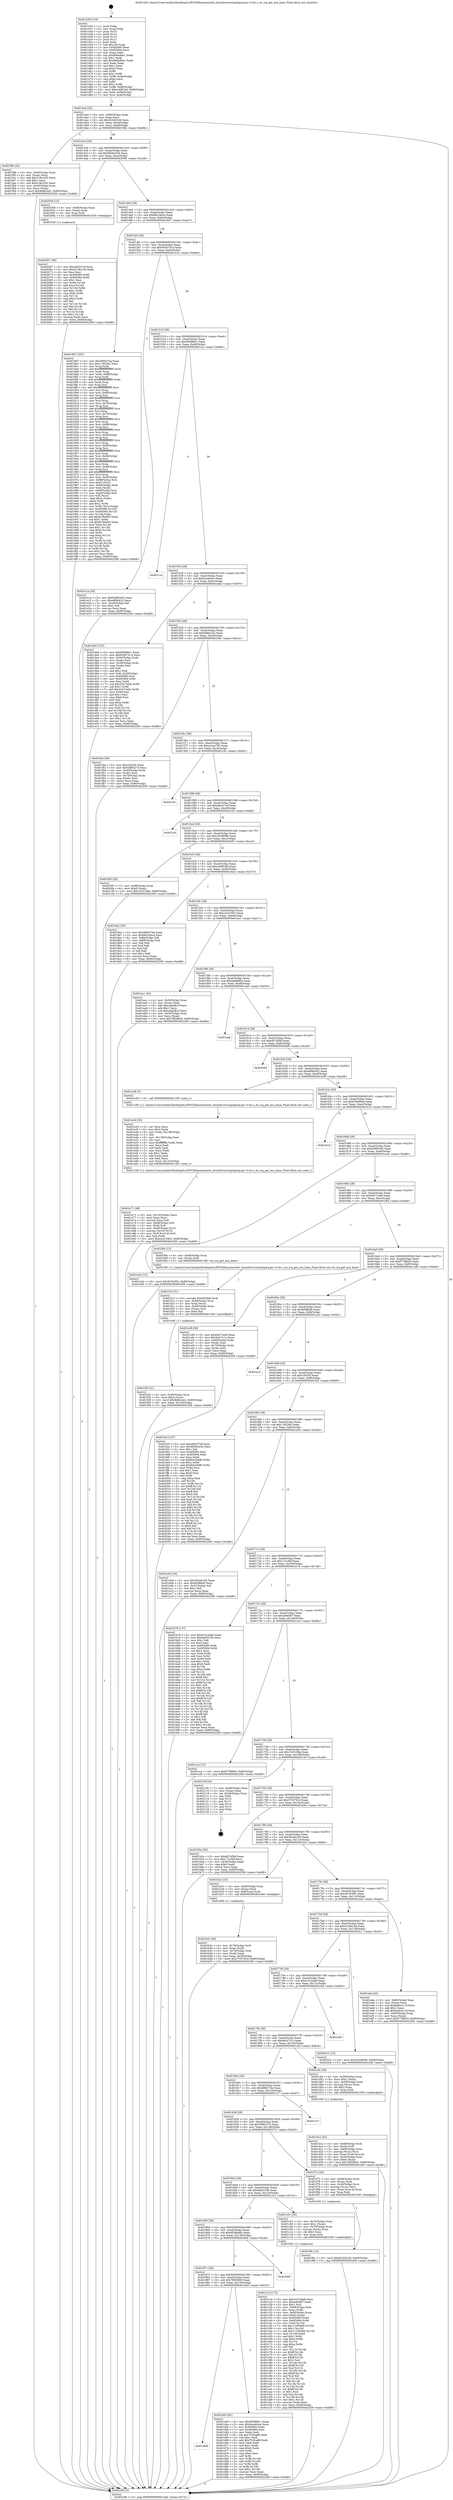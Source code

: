 digraph "0x401430" {
  label = "0x401430 (/mnt/c/Users/mathe/Desktop/tcc/POCII/binaries/extr_linuxdriversirqchipirq-gic-v3-its.c_its_irq_get_msi_base_Final-ollvm.out::main(0))"
  labelloc = "t"
  node[shape=record]

  Entry [label="",width=0.3,height=0.3,shape=circle,fillcolor=black,style=filled]
  "0x4014a4" [label="{
     0x4014a4 [32]\l
     | [instrs]\l
     &nbsp;&nbsp;0x4014a4 \<+6\>: mov -0x90(%rbp),%eax\l
     &nbsp;&nbsp;0x4014aa \<+2\>: mov %eax,%ecx\l
     &nbsp;&nbsp;0x4014ac \<+6\>: sub $0x823d3226,%ecx\l
     &nbsp;&nbsp;0x4014b2 \<+6\>: mov %eax,-0xa4(%rbp)\l
     &nbsp;&nbsp;0x4014b8 \<+6\>: mov %ecx,-0xa8(%rbp)\l
     &nbsp;&nbsp;0x4014be \<+6\>: je 0000000000401f9b \<main+0xb6b\>\l
  }"]
  "0x401f9b" [label="{
     0x401f9b [42]\l
     | [instrs]\l
     &nbsp;&nbsp;0x401f9b \<+4\>: mov -0x40(%rbp),%rax\l
     &nbsp;&nbsp;0x401f9f \<+2\>: mov (%rax),%ecx\l
     &nbsp;&nbsp;0x401fa1 \<+6\>: add $0x318c23f2,%ecx\l
     &nbsp;&nbsp;0x401fa7 \<+3\>: add $0x1,%ecx\l
     &nbsp;&nbsp;0x401faa \<+6\>: sub $0x318c23f2,%ecx\l
     &nbsp;&nbsp;0x401fb0 \<+4\>: mov -0x40(%rbp),%rax\l
     &nbsp;&nbsp;0x401fb4 \<+2\>: mov %ecx,(%rax)\l
     &nbsp;&nbsp;0x401fb6 \<+10\>: movl $0x9dfdc2e2,-0x90(%rbp)\l
     &nbsp;&nbsp;0x401fc0 \<+5\>: jmp 0000000000402208 \<main+0xdd8\>\l
  }"]
  "0x4014c4" [label="{
     0x4014c4 [28]\l
     | [instrs]\l
     &nbsp;&nbsp;0x4014c4 \<+5\>: jmp 00000000004014c9 \<main+0x99\>\l
     &nbsp;&nbsp;0x4014c9 \<+6\>: mov -0xa4(%rbp),%eax\l
     &nbsp;&nbsp;0x4014cf \<+5\>: sub $0x8836cd34,%eax\l
     &nbsp;&nbsp;0x4014d4 \<+6\>: mov %eax,-0xac(%rbp)\l
     &nbsp;&nbsp;0x4014da \<+6\>: je 0000000000402058 \<main+0xc28\>\l
  }"]
  Exit [label="",width=0.3,height=0.3,shape=circle,fillcolor=black,style=filled,peripheries=2]
  "0x402058" [label="{
     0x402058 [15]\l
     | [instrs]\l
     &nbsp;&nbsp;0x402058 \<+4\>: mov -0x68(%rbp),%rax\l
     &nbsp;&nbsp;0x40205c \<+3\>: mov (%rax),%rax\l
     &nbsp;&nbsp;0x40205f \<+3\>: mov %rax,%rdi\l
     &nbsp;&nbsp;0x402062 \<+5\>: call 0000000000401030 \<free@plt\>\l
     | [calls]\l
     &nbsp;&nbsp;0x401030 \{1\} (unknown)\l
  }"]
  "0x4014e0" [label="{
     0x4014e0 [28]\l
     | [instrs]\l
     &nbsp;&nbsp;0x4014e0 \<+5\>: jmp 00000000004014e5 \<main+0xb5\>\l
     &nbsp;&nbsp;0x4014e5 \<+6\>: mov -0xa4(%rbp),%eax\l
     &nbsp;&nbsp;0x4014eb \<+5\>: sub $0x88c2a0ca,%eax\l
     &nbsp;&nbsp;0x4014f0 \<+6\>: mov %eax,-0xb0(%rbp)\l
     &nbsp;&nbsp;0x4014f6 \<+6\>: je 00000000004018d7 \<main+0x4a7\>\l
  }"]
  "0x402067" [label="{
     0x402067 [90]\l
     | [instrs]\l
     &nbsp;&nbsp;0x402067 \<+5\>: mov $0xa9e327ef,%ecx\l
     &nbsp;&nbsp;0x40206c \<+5\>: mov $0x4128a14d,%edx\l
     &nbsp;&nbsp;0x402071 \<+2\>: xor %esi,%esi\l
     &nbsp;&nbsp;0x402073 \<+8\>: mov 0x405060,%r8d\l
     &nbsp;&nbsp;0x40207b \<+8\>: mov 0x405064,%r9d\l
     &nbsp;&nbsp;0x402083 \<+3\>: sub $0x1,%esi\l
     &nbsp;&nbsp;0x402086 \<+3\>: mov %r8d,%r10d\l
     &nbsp;&nbsp;0x402089 \<+3\>: add %esi,%r10d\l
     &nbsp;&nbsp;0x40208c \<+4\>: imul %r10d,%r8d\l
     &nbsp;&nbsp;0x402090 \<+4\>: and $0x1,%r8d\l
     &nbsp;&nbsp;0x402094 \<+4\>: cmp $0x0,%r8d\l
     &nbsp;&nbsp;0x402098 \<+4\>: sete %r11b\l
     &nbsp;&nbsp;0x40209c \<+4\>: cmp $0xa,%r9d\l
     &nbsp;&nbsp;0x4020a0 \<+3\>: setl %bl\l
     &nbsp;&nbsp;0x4020a3 \<+3\>: mov %r11b,%r14b\l
     &nbsp;&nbsp;0x4020a6 \<+3\>: and %bl,%r14b\l
     &nbsp;&nbsp;0x4020a9 \<+3\>: xor %bl,%r11b\l
     &nbsp;&nbsp;0x4020ac \<+3\>: or %r11b,%r14b\l
     &nbsp;&nbsp;0x4020af \<+4\>: test $0x1,%r14b\l
     &nbsp;&nbsp;0x4020b3 \<+3\>: cmovne %edx,%ecx\l
     &nbsp;&nbsp;0x4020b6 \<+6\>: mov %ecx,-0x90(%rbp)\l
     &nbsp;&nbsp;0x4020bc \<+5\>: jmp 0000000000402208 \<main+0xdd8\>\l
  }"]
  "0x4018d7" [label="{
     0x4018d7 [301]\l
     | [instrs]\l
     &nbsp;&nbsp;0x4018d7 \<+5\>: mov $0x4f6927da,%eax\l
     &nbsp;&nbsp;0x4018dc \<+5\>: mov $0x118226c,%ecx\l
     &nbsp;&nbsp;0x4018e1 \<+3\>: mov %rsp,%rdx\l
     &nbsp;&nbsp;0x4018e4 \<+4\>: add $0xfffffffffffffff0,%rdx\l
     &nbsp;&nbsp;0x4018e8 \<+3\>: mov %rdx,%rsp\l
     &nbsp;&nbsp;0x4018eb \<+7\>: mov %rdx,-0x88(%rbp)\l
     &nbsp;&nbsp;0x4018f2 \<+3\>: mov %rsp,%rdx\l
     &nbsp;&nbsp;0x4018f5 \<+4\>: add $0xfffffffffffffff0,%rdx\l
     &nbsp;&nbsp;0x4018f9 \<+3\>: mov %rdx,%rsp\l
     &nbsp;&nbsp;0x4018fc \<+3\>: mov %rsp,%rsi\l
     &nbsp;&nbsp;0x4018ff \<+4\>: add $0xfffffffffffffff0,%rsi\l
     &nbsp;&nbsp;0x401903 \<+3\>: mov %rsi,%rsp\l
     &nbsp;&nbsp;0x401906 \<+4\>: mov %rsi,-0x80(%rbp)\l
     &nbsp;&nbsp;0x40190a \<+3\>: mov %rsp,%rsi\l
     &nbsp;&nbsp;0x40190d \<+4\>: add $0xfffffffffffffff0,%rsi\l
     &nbsp;&nbsp;0x401911 \<+3\>: mov %rsi,%rsp\l
     &nbsp;&nbsp;0x401914 \<+4\>: mov %rsi,-0x78(%rbp)\l
     &nbsp;&nbsp;0x401918 \<+3\>: mov %rsp,%rsi\l
     &nbsp;&nbsp;0x40191b \<+4\>: add $0xfffffffffffffff0,%rsi\l
     &nbsp;&nbsp;0x40191f \<+3\>: mov %rsi,%rsp\l
     &nbsp;&nbsp;0x401922 \<+4\>: mov %rsi,-0x70(%rbp)\l
     &nbsp;&nbsp;0x401926 \<+3\>: mov %rsp,%rsi\l
     &nbsp;&nbsp;0x401929 \<+4\>: add $0xfffffffffffffff0,%rsi\l
     &nbsp;&nbsp;0x40192d \<+3\>: mov %rsi,%rsp\l
     &nbsp;&nbsp;0x401930 \<+4\>: mov %rsi,-0x68(%rbp)\l
     &nbsp;&nbsp;0x401934 \<+3\>: mov %rsp,%rsi\l
     &nbsp;&nbsp;0x401937 \<+4\>: add $0xfffffffffffffff0,%rsi\l
     &nbsp;&nbsp;0x40193b \<+3\>: mov %rsi,%rsp\l
     &nbsp;&nbsp;0x40193e \<+4\>: mov %rsi,-0x60(%rbp)\l
     &nbsp;&nbsp;0x401942 \<+3\>: mov %rsp,%rsi\l
     &nbsp;&nbsp;0x401945 \<+4\>: add $0xfffffffffffffff0,%rsi\l
     &nbsp;&nbsp;0x401949 \<+3\>: mov %rsi,%rsp\l
     &nbsp;&nbsp;0x40194c \<+4\>: mov %rsi,-0x58(%rbp)\l
     &nbsp;&nbsp;0x401950 \<+3\>: mov %rsp,%rsi\l
     &nbsp;&nbsp;0x401953 \<+4\>: add $0xfffffffffffffff0,%rsi\l
     &nbsp;&nbsp;0x401957 \<+3\>: mov %rsi,%rsp\l
     &nbsp;&nbsp;0x40195a \<+4\>: mov %rsi,-0x50(%rbp)\l
     &nbsp;&nbsp;0x40195e \<+3\>: mov %rsp,%rsi\l
     &nbsp;&nbsp;0x401961 \<+4\>: add $0xfffffffffffffff0,%rsi\l
     &nbsp;&nbsp;0x401965 \<+3\>: mov %rsi,%rsp\l
     &nbsp;&nbsp;0x401968 \<+4\>: mov %rsi,-0x48(%rbp)\l
     &nbsp;&nbsp;0x40196c \<+3\>: mov %rsp,%rsi\l
     &nbsp;&nbsp;0x40196f \<+4\>: add $0xfffffffffffffff0,%rsi\l
     &nbsp;&nbsp;0x401973 \<+3\>: mov %rsi,%rsp\l
     &nbsp;&nbsp;0x401976 \<+4\>: mov %rsi,-0x40(%rbp)\l
     &nbsp;&nbsp;0x40197a \<+7\>: mov -0x88(%rbp),%rsi\l
     &nbsp;&nbsp;0x401981 \<+6\>: movl $0x0,(%rsi)\l
     &nbsp;&nbsp;0x401987 \<+6\>: mov -0x94(%rbp),%edi\l
     &nbsp;&nbsp;0x40198d \<+2\>: mov %edi,(%rdx)\l
     &nbsp;&nbsp;0x40198f \<+4\>: mov -0x80(%rbp),%rsi\l
     &nbsp;&nbsp;0x401993 \<+7\>: mov -0xa0(%rbp),%r8\l
     &nbsp;&nbsp;0x40199a \<+3\>: mov %r8,(%rsi)\l
     &nbsp;&nbsp;0x40199d \<+3\>: cmpl $0x2,(%rdx)\l
     &nbsp;&nbsp;0x4019a0 \<+4\>: setne %r9b\l
     &nbsp;&nbsp;0x4019a4 \<+4\>: and $0x1,%r9b\l
     &nbsp;&nbsp;0x4019a8 \<+4\>: mov %r9b,-0x31(%rbp)\l
     &nbsp;&nbsp;0x4019ac \<+8\>: mov 0x405060,%r10d\l
     &nbsp;&nbsp;0x4019b4 \<+8\>: mov 0x405064,%r11d\l
     &nbsp;&nbsp;0x4019bc \<+3\>: mov %r10d,%ebx\l
     &nbsp;&nbsp;0x4019bf \<+6\>: add $0xfe78ed83,%ebx\l
     &nbsp;&nbsp;0x4019c5 \<+3\>: sub $0x1,%ebx\l
     &nbsp;&nbsp;0x4019c8 \<+6\>: sub $0xfe78ed83,%ebx\l
     &nbsp;&nbsp;0x4019ce \<+4\>: imul %ebx,%r10d\l
     &nbsp;&nbsp;0x4019d2 \<+4\>: and $0x1,%r10d\l
     &nbsp;&nbsp;0x4019d6 \<+4\>: cmp $0x0,%r10d\l
     &nbsp;&nbsp;0x4019da \<+4\>: sete %r9b\l
     &nbsp;&nbsp;0x4019de \<+4\>: cmp $0xa,%r11d\l
     &nbsp;&nbsp;0x4019e2 \<+4\>: setl %r14b\l
     &nbsp;&nbsp;0x4019e6 \<+3\>: mov %r9b,%r15b\l
     &nbsp;&nbsp;0x4019e9 \<+3\>: and %r14b,%r15b\l
     &nbsp;&nbsp;0x4019ec \<+3\>: xor %r14b,%r9b\l
     &nbsp;&nbsp;0x4019ef \<+3\>: or %r9b,%r15b\l
     &nbsp;&nbsp;0x4019f2 \<+4\>: test $0x1,%r15b\l
     &nbsp;&nbsp;0x4019f6 \<+3\>: cmovne %ecx,%eax\l
     &nbsp;&nbsp;0x4019f9 \<+6\>: mov %eax,-0x90(%rbp)\l
     &nbsp;&nbsp;0x4019ff \<+5\>: jmp 0000000000402208 \<main+0xdd8\>\l
  }"]
  "0x4014fc" [label="{
     0x4014fc [28]\l
     | [instrs]\l
     &nbsp;&nbsp;0x4014fc \<+5\>: jmp 0000000000401501 \<main+0xd1\>\l
     &nbsp;&nbsp;0x401501 \<+6\>: mov -0xa4(%rbp),%eax\l
     &nbsp;&nbsp;0x401507 \<+5\>: sub $0x94367414,%eax\l
     &nbsp;&nbsp;0x40150c \<+6\>: mov %eax,-0xb4(%rbp)\l
     &nbsp;&nbsp;0x401512 \<+6\>: je 0000000000401e1a \<main+0x9ea\>\l
  }"]
  "0x401f8c" [label="{
     0x401f8c [15]\l
     | [instrs]\l
     &nbsp;&nbsp;0x401f8c \<+10\>: movl $0x823d3226,-0x90(%rbp)\l
     &nbsp;&nbsp;0x401f96 \<+5\>: jmp 0000000000402208 \<main+0xdd8\>\l
  }"]
  "0x401e1a" [label="{
     0x401e1a [30]\l
     | [instrs]\l
     &nbsp;&nbsp;0x401e1a \<+5\>: mov $0xf28905d5,%eax\l
     &nbsp;&nbsp;0x401e1f \<+5\>: mov $0xe8f8c622,%ecx\l
     &nbsp;&nbsp;0x401e24 \<+3\>: mov -0x29(%rbp),%dl\l
     &nbsp;&nbsp;0x401e27 \<+3\>: test $0x1,%dl\l
     &nbsp;&nbsp;0x401e2a \<+3\>: cmovne %ecx,%eax\l
     &nbsp;&nbsp;0x401e2d \<+6\>: mov %eax,-0x90(%rbp)\l
     &nbsp;&nbsp;0x401e33 \<+5\>: jmp 0000000000402208 \<main+0xdd8\>\l
  }"]
  "0x401518" [label="{
     0x401518 [28]\l
     | [instrs]\l
     &nbsp;&nbsp;0x401518 \<+5\>: jmp 000000000040151d \<main+0xed\>\l
     &nbsp;&nbsp;0x40151d \<+6\>: mov -0xa4(%rbp),%eax\l
     &nbsp;&nbsp;0x401523 \<+5\>: sub $0x956f98c1,%eax\l
     &nbsp;&nbsp;0x401528 \<+6\>: mov %eax,-0xb8(%rbp)\l
     &nbsp;&nbsp;0x40152e \<+6\>: je 00000000004021ca \<main+0xd9a\>\l
  }"]
  "0x401f2f" [label="{
     0x401f2f [31]\l
     | [instrs]\l
     &nbsp;&nbsp;0x401f2f \<+4\>: mov -0x40(%rbp),%rcx\l
     &nbsp;&nbsp;0x401f33 \<+6\>: movl $0x0,(%rcx)\l
     &nbsp;&nbsp;0x401f39 \<+10\>: movl $0x9dfdc2e2,-0x90(%rbp)\l
     &nbsp;&nbsp;0x401f43 \<+6\>: mov %eax,-0x140(%rbp)\l
     &nbsp;&nbsp;0x401f49 \<+5\>: jmp 0000000000402208 \<main+0xdd8\>\l
  }"]
  "0x4021ca" [label="{
     0x4021ca\l
  }", style=dashed]
  "0x401534" [label="{
     0x401534 [28]\l
     | [instrs]\l
     &nbsp;&nbsp;0x401534 \<+5\>: jmp 0000000000401539 \<main+0x109\>\l
     &nbsp;&nbsp;0x401539 \<+6\>: mov -0xa4(%rbp),%eax\l
     &nbsp;&nbsp;0x40153f \<+5\>: sub $0x9ca464ce,%eax\l
     &nbsp;&nbsp;0x401544 \<+6\>: mov %eax,-0xbc(%rbp)\l
     &nbsp;&nbsp;0x40154a \<+6\>: je 0000000000401da0 \<main+0x970\>\l
  }"]
  "0x401f10" [label="{
     0x401f10 [31]\l
     | [instrs]\l
     &nbsp;&nbsp;0x401f10 \<+10\>: movabs $0x4030b6,%rdi\l
     &nbsp;&nbsp;0x401f1a \<+4\>: mov -0x48(%rbp),%rcx\l
     &nbsp;&nbsp;0x401f1e \<+3\>: mov %rax,(%rcx)\l
     &nbsp;&nbsp;0x401f21 \<+4\>: mov -0x48(%rbp),%rax\l
     &nbsp;&nbsp;0x401f25 \<+3\>: mov (%rax),%rsi\l
     &nbsp;&nbsp;0x401f28 \<+2\>: mov $0x0,%al\l
     &nbsp;&nbsp;0x401f2a \<+5\>: call 0000000000401040 \<printf@plt\>\l
     | [calls]\l
     &nbsp;&nbsp;0x401040 \{1\} (unknown)\l
  }"]
  "0x401da0" [label="{
     0x401da0 [122]\l
     | [instrs]\l
     &nbsp;&nbsp;0x401da0 \<+5\>: mov $0x956f98c1,%eax\l
     &nbsp;&nbsp;0x401da5 \<+5\>: mov $0x94367414,%ecx\l
     &nbsp;&nbsp;0x401daa \<+4\>: mov -0x50(%rbp),%rdx\l
     &nbsp;&nbsp;0x401dae \<+2\>: mov (%rdx),%esi\l
     &nbsp;&nbsp;0x401db0 \<+4\>: mov -0x58(%rbp),%rdx\l
     &nbsp;&nbsp;0x401db4 \<+2\>: cmp (%rdx),%esi\l
     &nbsp;&nbsp;0x401db6 \<+4\>: setl %dil\l
     &nbsp;&nbsp;0x401dba \<+4\>: and $0x1,%dil\l
     &nbsp;&nbsp;0x401dbe \<+4\>: mov %dil,-0x29(%rbp)\l
     &nbsp;&nbsp;0x401dc2 \<+7\>: mov 0x405060,%esi\l
     &nbsp;&nbsp;0x401dc9 \<+8\>: mov 0x405064,%r8d\l
     &nbsp;&nbsp;0x401dd1 \<+3\>: mov %esi,%r9d\l
     &nbsp;&nbsp;0x401dd4 \<+7\>: sub $0x23e73a0e,%r9d\l
     &nbsp;&nbsp;0x401ddb \<+4\>: sub $0x1,%r9d\l
     &nbsp;&nbsp;0x401ddf \<+7\>: add $0x23e73a0e,%r9d\l
     &nbsp;&nbsp;0x401de6 \<+4\>: imul %r9d,%esi\l
     &nbsp;&nbsp;0x401dea \<+3\>: and $0x1,%esi\l
     &nbsp;&nbsp;0x401ded \<+3\>: cmp $0x0,%esi\l
     &nbsp;&nbsp;0x401df0 \<+4\>: sete %dil\l
     &nbsp;&nbsp;0x401df4 \<+4\>: cmp $0xa,%r8d\l
     &nbsp;&nbsp;0x401df8 \<+4\>: setl %r10b\l
     &nbsp;&nbsp;0x401dfc \<+3\>: mov %dil,%r11b\l
     &nbsp;&nbsp;0x401dff \<+3\>: and %r10b,%r11b\l
     &nbsp;&nbsp;0x401e02 \<+3\>: xor %r10b,%dil\l
     &nbsp;&nbsp;0x401e05 \<+3\>: or %dil,%r11b\l
     &nbsp;&nbsp;0x401e08 \<+4\>: test $0x1,%r11b\l
     &nbsp;&nbsp;0x401e0c \<+3\>: cmovne %ecx,%eax\l
     &nbsp;&nbsp;0x401e0f \<+6\>: mov %eax,-0x90(%rbp)\l
     &nbsp;&nbsp;0x401e15 \<+5\>: jmp 0000000000402208 \<main+0xdd8\>\l
  }"]
  "0x401550" [label="{
     0x401550 [28]\l
     | [instrs]\l
     &nbsp;&nbsp;0x401550 \<+5\>: jmp 0000000000401555 \<main+0x125\>\l
     &nbsp;&nbsp;0x401555 \<+6\>: mov -0xa4(%rbp),%eax\l
     &nbsp;&nbsp;0x40155b \<+5\>: sub $0x9dfdc2e2,%eax\l
     &nbsp;&nbsp;0x401560 \<+6\>: mov %eax,-0xc0(%rbp)\l
     &nbsp;&nbsp;0x401566 \<+6\>: je 0000000000401f4e \<main+0xb1e\>\l
  }"]
  "0x401e71" [label="{
     0x401e71 [48]\l
     | [instrs]\l
     &nbsp;&nbsp;0x401e71 \<+6\>: mov -0x13c(%rbp),%ecx\l
     &nbsp;&nbsp;0x401e77 \<+3\>: imul %eax,%ecx\l
     &nbsp;&nbsp;0x401e7a \<+3\>: movslq %ecx,%r8\l
     &nbsp;&nbsp;0x401e7d \<+4\>: mov -0x68(%rbp),%r9\l
     &nbsp;&nbsp;0x401e81 \<+3\>: mov (%r9),%r9\l
     &nbsp;&nbsp;0x401e84 \<+4\>: mov -0x60(%rbp),%r10\l
     &nbsp;&nbsp;0x401e88 \<+3\>: movslq (%r10),%r10\l
     &nbsp;&nbsp;0x401e8b \<+4\>: mov (%r9,%r10,8),%r9\l
     &nbsp;&nbsp;0x401e8f \<+3\>: mov %r8,(%r9)\l
     &nbsp;&nbsp;0x401e92 \<+10\>: movl $0xce231803,-0x90(%rbp)\l
     &nbsp;&nbsp;0x401e9c \<+5\>: jmp 0000000000402208 \<main+0xdd8\>\l
  }"]
  "0x401f4e" [label="{
     0x401f4e [36]\l
     | [instrs]\l
     &nbsp;&nbsp;0x401f4e \<+5\>: mov $0xc26550,%eax\l
     &nbsp;&nbsp;0x401f53 \<+5\>: mov $0x5df83274,%ecx\l
     &nbsp;&nbsp;0x401f58 \<+4\>: mov -0x40(%rbp),%rdx\l
     &nbsp;&nbsp;0x401f5c \<+2\>: mov (%rdx),%esi\l
     &nbsp;&nbsp;0x401f5e \<+4\>: mov -0x70(%rbp),%rdx\l
     &nbsp;&nbsp;0x401f62 \<+2\>: cmp (%rdx),%esi\l
     &nbsp;&nbsp;0x401f64 \<+3\>: cmovl %ecx,%eax\l
     &nbsp;&nbsp;0x401f67 \<+6\>: mov %eax,-0x90(%rbp)\l
     &nbsp;&nbsp;0x401f6d \<+5\>: jmp 0000000000402208 \<main+0xdd8\>\l
  }"]
  "0x40156c" [label="{
     0x40156c [28]\l
     | [instrs]\l
     &nbsp;&nbsp;0x40156c \<+5\>: jmp 0000000000401571 \<main+0x141\>\l
     &nbsp;&nbsp;0x401571 \<+6\>: mov -0xa4(%rbp),%eax\l
     &nbsp;&nbsp;0x401577 \<+5\>: sub $0xa1ece795,%eax\l
     &nbsp;&nbsp;0x40157c \<+6\>: mov %eax,-0xc4(%rbp)\l
     &nbsp;&nbsp;0x401582 \<+6\>: je 000000000040216c \<main+0xd3c\>\l
  }"]
  "0x401e3d" [label="{
     0x401e3d [52]\l
     | [instrs]\l
     &nbsp;&nbsp;0x401e3d \<+2\>: xor %ecx,%ecx\l
     &nbsp;&nbsp;0x401e3f \<+5\>: mov $0x2,%edx\l
     &nbsp;&nbsp;0x401e44 \<+6\>: mov %edx,-0x138(%rbp)\l
     &nbsp;&nbsp;0x401e4a \<+1\>: cltd\l
     &nbsp;&nbsp;0x401e4b \<+6\>: mov -0x138(%rbp),%esi\l
     &nbsp;&nbsp;0x401e51 \<+2\>: idiv %esi\l
     &nbsp;&nbsp;0x401e53 \<+6\>: imul $0xfffffffe,%edx,%edx\l
     &nbsp;&nbsp;0x401e59 \<+2\>: mov %ecx,%edi\l
     &nbsp;&nbsp;0x401e5b \<+2\>: sub %edx,%edi\l
     &nbsp;&nbsp;0x401e5d \<+2\>: mov %ecx,%edx\l
     &nbsp;&nbsp;0x401e5f \<+3\>: sub $0x1,%edx\l
     &nbsp;&nbsp;0x401e62 \<+2\>: add %edx,%edi\l
     &nbsp;&nbsp;0x401e64 \<+2\>: sub %edi,%ecx\l
     &nbsp;&nbsp;0x401e66 \<+6\>: mov %ecx,-0x13c(%rbp)\l
     &nbsp;&nbsp;0x401e6c \<+5\>: call 0000000000401160 \<next_i\>\l
     | [calls]\l
     &nbsp;&nbsp;0x401160 \{1\} (/mnt/c/Users/mathe/Desktop/tcc/POCII/binaries/extr_linuxdriversirqchipirq-gic-v3-its.c_its_irq_get_msi_base_Final-ollvm.out::next_i)\l
  }"]
  "0x40216c" [label="{
     0x40216c\l
  }", style=dashed]
  "0x401588" [label="{
     0x401588 [28]\l
     | [instrs]\l
     &nbsp;&nbsp;0x401588 \<+5\>: jmp 000000000040158d \<main+0x15d\>\l
     &nbsp;&nbsp;0x40158d \<+6\>: mov -0xa4(%rbp),%eax\l
     &nbsp;&nbsp;0x401593 \<+5\>: sub $0xa9e327ef,%eax\l
     &nbsp;&nbsp;0x401598 \<+6\>: mov %eax,-0xc8(%rbp)\l
     &nbsp;&nbsp;0x40159e \<+6\>: je 00000000004021ef \<main+0xdbf\>\l
  }"]
  "0x401898" [label="{
     0x401898\l
  }", style=dashed]
  "0x4021ef" [label="{
     0x4021ef\l
  }", style=dashed]
  "0x4015a4" [label="{
     0x4015a4 [28]\l
     | [instrs]\l
     &nbsp;&nbsp;0x4015a4 \<+5\>: jmp 00000000004015a9 \<main+0x179\>\l
     &nbsp;&nbsp;0x4015a9 \<+6\>: mov -0xa4(%rbp),%eax\l
     &nbsp;&nbsp;0x4015af \<+5\>: sub $0xc5528096,%eax\l
     &nbsp;&nbsp;0x4015b4 \<+6\>: mov %eax,-0xcc(%rbp)\l
     &nbsp;&nbsp;0x4015ba \<+6\>: je 00000000004020f3 \<main+0xcc3\>\l
  }"]
  "0x401d45" [label="{
     0x401d45 [91]\l
     | [instrs]\l
     &nbsp;&nbsp;0x401d45 \<+5\>: mov $0x956f98c1,%eax\l
     &nbsp;&nbsp;0x401d4a \<+5\>: mov $0x9ca464ce,%ecx\l
     &nbsp;&nbsp;0x401d4f \<+7\>: mov 0x405060,%edx\l
     &nbsp;&nbsp;0x401d56 \<+7\>: mov 0x405064,%esi\l
     &nbsp;&nbsp;0x401d5d \<+2\>: mov %edx,%edi\l
     &nbsp;&nbsp;0x401d5f \<+6\>: sub $0x7f19ca88,%edi\l
     &nbsp;&nbsp;0x401d65 \<+3\>: sub $0x1,%edi\l
     &nbsp;&nbsp;0x401d68 \<+6\>: add $0x7f19ca88,%edi\l
     &nbsp;&nbsp;0x401d6e \<+3\>: imul %edi,%edx\l
     &nbsp;&nbsp;0x401d71 \<+3\>: and $0x1,%edx\l
     &nbsp;&nbsp;0x401d74 \<+3\>: cmp $0x0,%edx\l
     &nbsp;&nbsp;0x401d77 \<+4\>: sete %r8b\l
     &nbsp;&nbsp;0x401d7b \<+3\>: cmp $0xa,%esi\l
     &nbsp;&nbsp;0x401d7e \<+4\>: setl %r9b\l
     &nbsp;&nbsp;0x401d82 \<+3\>: mov %r8b,%r10b\l
     &nbsp;&nbsp;0x401d85 \<+3\>: and %r9b,%r10b\l
     &nbsp;&nbsp;0x401d88 \<+3\>: xor %r9b,%r8b\l
     &nbsp;&nbsp;0x401d8b \<+3\>: or %r8b,%r10b\l
     &nbsp;&nbsp;0x401d8e \<+4\>: test $0x1,%r10b\l
     &nbsp;&nbsp;0x401d92 \<+3\>: cmovne %ecx,%eax\l
     &nbsp;&nbsp;0x401d95 \<+6\>: mov %eax,-0x90(%rbp)\l
     &nbsp;&nbsp;0x401d9b \<+5\>: jmp 0000000000402208 \<main+0xdd8\>\l
  }"]
  "0x4020f3" [label="{
     0x4020f3 [28]\l
     | [instrs]\l
     &nbsp;&nbsp;0x4020f3 \<+7\>: mov -0x88(%rbp),%rax\l
     &nbsp;&nbsp;0x4020fa \<+6\>: movl $0x0,(%rax)\l
     &nbsp;&nbsp;0x402100 \<+10\>: movl $0x15c519be,-0x90(%rbp)\l
     &nbsp;&nbsp;0x40210a \<+5\>: jmp 0000000000402208 \<main+0xdd8\>\l
  }"]
  "0x4015c0" [label="{
     0x4015c0 [28]\l
     | [instrs]\l
     &nbsp;&nbsp;0x4015c0 \<+5\>: jmp 00000000004015c5 \<main+0x195\>\l
     &nbsp;&nbsp;0x4015c5 \<+6\>: mov -0xa4(%rbp),%eax\l
     &nbsp;&nbsp;0x4015cb \<+5\>: sub $0xcc6f918d,%eax\l
     &nbsp;&nbsp;0x4015d0 \<+6\>: mov %eax,-0xd0(%rbp)\l
     &nbsp;&nbsp;0x4015d6 \<+6\>: je 00000000004018a2 \<main+0x472\>\l
  }"]
  "0x40187c" [label="{
     0x40187c [28]\l
     | [instrs]\l
     &nbsp;&nbsp;0x40187c \<+5\>: jmp 0000000000401881 \<main+0x451\>\l
     &nbsp;&nbsp;0x401881 \<+6\>: mov -0xa4(%rbp),%eax\l
     &nbsp;&nbsp;0x401887 \<+5\>: sub $0x79f29820,%eax\l
     &nbsp;&nbsp;0x40188c \<+6\>: mov %eax,-0x134(%rbp)\l
     &nbsp;&nbsp;0x401892 \<+6\>: je 0000000000401d45 \<main+0x915\>\l
  }"]
  "0x4018a2" [label="{
     0x4018a2 [53]\l
     | [instrs]\l
     &nbsp;&nbsp;0x4018a2 \<+5\>: mov $0x4f6927da,%eax\l
     &nbsp;&nbsp;0x4018a7 \<+5\>: mov $0x88c2a0ca,%ecx\l
     &nbsp;&nbsp;0x4018ac \<+6\>: mov -0x8a(%rbp),%dl\l
     &nbsp;&nbsp;0x4018b2 \<+7\>: mov -0x89(%rbp),%sil\l
     &nbsp;&nbsp;0x4018b9 \<+3\>: mov %dl,%dil\l
     &nbsp;&nbsp;0x4018bc \<+3\>: and %sil,%dil\l
     &nbsp;&nbsp;0x4018bf \<+3\>: xor %sil,%dl\l
     &nbsp;&nbsp;0x4018c2 \<+3\>: or %dl,%dil\l
     &nbsp;&nbsp;0x4018c5 \<+4\>: test $0x1,%dil\l
     &nbsp;&nbsp;0x4018c9 \<+3\>: cmovne %ecx,%eax\l
     &nbsp;&nbsp;0x4018cc \<+6\>: mov %eax,-0x90(%rbp)\l
     &nbsp;&nbsp;0x4018d2 \<+5\>: jmp 0000000000402208 \<main+0xdd8\>\l
  }"]
  "0x4015dc" [label="{
     0x4015dc [28]\l
     | [instrs]\l
     &nbsp;&nbsp;0x4015dc \<+5\>: jmp 00000000004015e1 \<main+0x1b1\>\l
     &nbsp;&nbsp;0x4015e1 \<+6\>: mov -0xa4(%rbp),%eax\l
     &nbsp;&nbsp;0x4015e7 \<+5\>: sub $0xce231803,%eax\l
     &nbsp;&nbsp;0x4015ec \<+6\>: mov %eax,-0xd4(%rbp)\l
     &nbsp;&nbsp;0x4015f2 \<+6\>: je 0000000000401ea1 \<main+0xa71\>\l
  }"]
  "0x402208" [label="{
     0x402208 [5]\l
     | [instrs]\l
     &nbsp;&nbsp;0x402208 \<+5\>: jmp 00000000004014a4 \<main+0x74\>\l
  }"]
  "0x401430" [label="{
     0x401430 [116]\l
     | [instrs]\l
     &nbsp;&nbsp;0x401430 \<+1\>: push %rbp\l
     &nbsp;&nbsp;0x401431 \<+3\>: mov %rsp,%rbp\l
     &nbsp;&nbsp;0x401434 \<+2\>: push %r15\l
     &nbsp;&nbsp;0x401436 \<+2\>: push %r14\l
     &nbsp;&nbsp;0x401438 \<+2\>: push %r13\l
     &nbsp;&nbsp;0x40143a \<+2\>: push %r12\l
     &nbsp;&nbsp;0x40143c \<+1\>: push %rbx\l
     &nbsp;&nbsp;0x40143d \<+7\>: sub $0x128,%rsp\l
     &nbsp;&nbsp;0x401444 \<+7\>: mov 0x405060,%eax\l
     &nbsp;&nbsp;0x40144b \<+7\>: mov 0x405064,%ecx\l
     &nbsp;&nbsp;0x401452 \<+2\>: mov %eax,%edx\l
     &nbsp;&nbsp;0x401454 \<+6\>: sub $0x806adbe1,%edx\l
     &nbsp;&nbsp;0x40145a \<+3\>: sub $0x1,%edx\l
     &nbsp;&nbsp;0x40145d \<+6\>: add $0x806adbe1,%edx\l
     &nbsp;&nbsp;0x401463 \<+3\>: imul %edx,%eax\l
     &nbsp;&nbsp;0x401466 \<+3\>: and $0x1,%eax\l
     &nbsp;&nbsp;0x401469 \<+3\>: cmp $0x0,%eax\l
     &nbsp;&nbsp;0x40146c \<+4\>: sete %r8b\l
     &nbsp;&nbsp;0x401470 \<+4\>: and $0x1,%r8b\l
     &nbsp;&nbsp;0x401474 \<+7\>: mov %r8b,-0x8a(%rbp)\l
     &nbsp;&nbsp;0x40147b \<+3\>: cmp $0xa,%ecx\l
     &nbsp;&nbsp;0x40147e \<+4\>: setl %r8b\l
     &nbsp;&nbsp;0x401482 \<+4\>: and $0x1,%r8b\l
     &nbsp;&nbsp;0x401486 \<+7\>: mov %r8b,-0x89(%rbp)\l
     &nbsp;&nbsp;0x40148d \<+10\>: movl $0xcc6f918d,-0x90(%rbp)\l
     &nbsp;&nbsp;0x401497 \<+6\>: mov %edi,-0x94(%rbp)\l
     &nbsp;&nbsp;0x40149d \<+7\>: mov %rsi,-0xa0(%rbp)\l
  }"]
  "0x4020df" [label="{
     0x4020df\l
  }", style=dashed]
  "0x401d1a" [label="{
     0x401d1a [43]\l
     | [instrs]\l
     &nbsp;&nbsp;0x401d1a \<+4\>: mov -0x68(%rbp),%rdi\l
     &nbsp;&nbsp;0x401d1e \<+3\>: mov (%rdi),%rdi\l
     &nbsp;&nbsp;0x401d21 \<+4\>: mov -0x60(%rbp),%rcx\l
     &nbsp;&nbsp;0x401d25 \<+3\>: movslq (%rcx),%rcx\l
     &nbsp;&nbsp;0x401d28 \<+4\>: mov %rax,(%rdi,%rcx,8)\l
     &nbsp;&nbsp;0x401d2c \<+4\>: mov -0x50(%rbp),%rax\l
     &nbsp;&nbsp;0x401d30 \<+6\>: movl $0x0,(%rax)\l
     &nbsp;&nbsp;0x401d36 \<+10\>: movl $0x79f29820,-0x90(%rbp)\l
     &nbsp;&nbsp;0x401d40 \<+5\>: jmp 0000000000402208 \<main+0xdd8\>\l
  }"]
  "0x401ea1" [label="{
     0x401ea1 [42]\l
     | [instrs]\l
     &nbsp;&nbsp;0x401ea1 \<+4\>: mov -0x50(%rbp),%rax\l
     &nbsp;&nbsp;0x401ea5 \<+2\>: mov (%rax),%ecx\l
     &nbsp;&nbsp;0x401ea7 \<+6\>: add $0xcdabdb1f,%ecx\l
     &nbsp;&nbsp;0x401ead \<+3\>: add $0x1,%ecx\l
     &nbsp;&nbsp;0x401eb0 \<+6\>: sub $0xcdabdb1f,%ecx\l
     &nbsp;&nbsp;0x401eb6 \<+4\>: mov -0x50(%rbp),%rax\l
     &nbsp;&nbsp;0x401eba \<+2\>: mov %ecx,(%rax)\l
     &nbsp;&nbsp;0x401ebc \<+10\>: movl $0x79f29820,-0x90(%rbp)\l
     &nbsp;&nbsp;0x401ec6 \<+5\>: jmp 0000000000402208 \<main+0xdd8\>\l
  }"]
  "0x4015f8" [label="{
     0x4015f8 [28]\l
     | [instrs]\l
     &nbsp;&nbsp;0x4015f8 \<+5\>: jmp 00000000004015fd \<main+0x1cd\>\l
     &nbsp;&nbsp;0x4015fd \<+6\>: mov -0xa4(%rbp),%eax\l
     &nbsp;&nbsp;0x401603 \<+5\>: sub $0xdad8bf5e,%eax\l
     &nbsp;&nbsp;0x401608 \<+6\>: mov %eax,-0xd8(%rbp)\l
     &nbsp;&nbsp;0x40160e \<+6\>: je 0000000000401aab \<main+0x67b\>\l
  }"]
  "0x401c1e" [label="{
     0x401c1e [172]\l
     | [instrs]\l
     &nbsp;&nbsp;0x401c1e \<+5\>: mov $0x415c2da6,%ecx\l
     &nbsp;&nbsp;0x401c23 \<+5\>: mov $0xadfed87,%edx\l
     &nbsp;&nbsp;0x401c28 \<+3\>: mov $0x1,%sil\l
     &nbsp;&nbsp;0x401c2b \<+4\>: mov -0x68(%rbp),%rdi\l
     &nbsp;&nbsp;0x401c2f \<+3\>: mov %rax,(%rdi)\l
     &nbsp;&nbsp;0x401c32 \<+4\>: mov -0x60(%rbp),%rax\l
     &nbsp;&nbsp;0x401c36 \<+6\>: movl $0x0,(%rax)\l
     &nbsp;&nbsp;0x401c3c \<+8\>: mov 0x405060,%r8d\l
     &nbsp;&nbsp;0x401c44 \<+8\>: mov 0x405064,%r9d\l
     &nbsp;&nbsp;0x401c4c \<+3\>: mov %r8d,%r10d\l
     &nbsp;&nbsp;0x401c4f \<+7\>: sub $0x112956d0,%r10d\l
     &nbsp;&nbsp;0x401c56 \<+4\>: sub $0x1,%r10d\l
     &nbsp;&nbsp;0x401c5a \<+7\>: add $0x112956d0,%r10d\l
     &nbsp;&nbsp;0x401c61 \<+4\>: imul %r10d,%r8d\l
     &nbsp;&nbsp;0x401c65 \<+4\>: and $0x1,%r8d\l
     &nbsp;&nbsp;0x401c69 \<+4\>: cmp $0x0,%r8d\l
     &nbsp;&nbsp;0x401c6d \<+4\>: sete %r11b\l
     &nbsp;&nbsp;0x401c71 \<+4\>: cmp $0xa,%r9d\l
     &nbsp;&nbsp;0x401c75 \<+3\>: setl %bl\l
     &nbsp;&nbsp;0x401c78 \<+3\>: mov %r11b,%r14b\l
     &nbsp;&nbsp;0x401c7b \<+4\>: xor $0xff,%r14b\l
     &nbsp;&nbsp;0x401c7f \<+3\>: mov %bl,%r15b\l
     &nbsp;&nbsp;0x401c82 \<+4\>: xor $0xff,%r15b\l
     &nbsp;&nbsp;0x401c86 \<+4\>: xor $0x1,%sil\l
     &nbsp;&nbsp;0x401c8a \<+3\>: mov %r14b,%r12b\l
     &nbsp;&nbsp;0x401c8d \<+4\>: and $0xff,%r12b\l
     &nbsp;&nbsp;0x401c91 \<+3\>: and %sil,%r11b\l
     &nbsp;&nbsp;0x401c94 \<+3\>: mov %r15b,%r13b\l
     &nbsp;&nbsp;0x401c97 \<+4\>: and $0xff,%r13b\l
     &nbsp;&nbsp;0x401c9b \<+3\>: and %sil,%bl\l
     &nbsp;&nbsp;0x401c9e \<+3\>: or %r11b,%r12b\l
     &nbsp;&nbsp;0x401ca1 \<+3\>: or %bl,%r13b\l
     &nbsp;&nbsp;0x401ca4 \<+3\>: xor %r13b,%r12b\l
     &nbsp;&nbsp;0x401ca7 \<+3\>: or %r15b,%r14b\l
     &nbsp;&nbsp;0x401caa \<+4\>: xor $0xff,%r14b\l
     &nbsp;&nbsp;0x401cae \<+4\>: or $0x1,%sil\l
     &nbsp;&nbsp;0x401cb2 \<+3\>: and %sil,%r14b\l
     &nbsp;&nbsp;0x401cb5 \<+3\>: or %r14b,%r12b\l
     &nbsp;&nbsp;0x401cb8 \<+4\>: test $0x1,%r12b\l
     &nbsp;&nbsp;0x401cbc \<+3\>: cmovne %edx,%ecx\l
     &nbsp;&nbsp;0x401cbf \<+6\>: mov %ecx,-0x90(%rbp)\l
     &nbsp;&nbsp;0x401cc5 \<+5\>: jmp 0000000000402208 \<main+0xdd8\>\l
  }"]
  "0x401aab" [label="{
     0x401aab\l
  }", style=dashed]
  "0x401614" [label="{
     0x401614 [28]\l
     | [instrs]\l
     &nbsp;&nbsp;0x401614 \<+5\>: jmp 0000000000401619 \<main+0x1e9\>\l
     &nbsp;&nbsp;0x401619 \<+6\>: mov -0xa4(%rbp),%eax\l
     &nbsp;&nbsp;0x40161f \<+5\>: sub $0xdb7cf5bf,%eax\l
     &nbsp;&nbsp;0x401624 \<+6\>: mov %eax,-0xdc(%rbp)\l
     &nbsp;&nbsp;0x40162a \<+6\>: je 00000000004020d0 \<main+0xca0\>\l
  }"]
  "0x401860" [label="{
     0x401860 [28]\l
     | [instrs]\l
     &nbsp;&nbsp;0x401860 \<+5\>: jmp 0000000000401865 \<main+0x435\>\l
     &nbsp;&nbsp;0x401865 \<+6\>: mov -0xa4(%rbp),%eax\l
     &nbsp;&nbsp;0x40186b \<+5\>: sub $0x6f26ba6b,%eax\l
     &nbsp;&nbsp;0x401870 \<+6\>: mov %eax,-0x130(%rbp)\l
     &nbsp;&nbsp;0x401876 \<+6\>: je 00000000004020df \<main+0xcaf\>\l
  }"]
  "0x4020d0" [label="{
     0x4020d0\l
  }", style=dashed]
  "0x401630" [label="{
     0x401630 [28]\l
     | [instrs]\l
     &nbsp;&nbsp;0x401630 \<+5\>: jmp 0000000000401635 \<main+0x205\>\l
     &nbsp;&nbsp;0x401635 \<+6\>: mov -0xa4(%rbp),%eax\l
     &nbsp;&nbsp;0x40163b \<+5\>: sub $0xe8f8c622,%eax\l
     &nbsp;&nbsp;0x401640 \<+6\>: mov %eax,-0xe0(%rbp)\l
     &nbsp;&nbsp;0x401646 \<+6\>: je 0000000000401e38 \<main+0xa08\>\l
  }"]
  "0x401c01" [label="{
     0x401c01 [29]\l
     | [instrs]\l
     &nbsp;&nbsp;0x401c01 \<+4\>: mov -0x70(%rbp),%rax\l
     &nbsp;&nbsp;0x401c05 \<+6\>: movl $0x1,(%rax)\l
     &nbsp;&nbsp;0x401c0b \<+4\>: mov -0x70(%rbp),%rax\l
     &nbsp;&nbsp;0x401c0f \<+3\>: movslq (%rax),%rax\l
     &nbsp;&nbsp;0x401c12 \<+4\>: shl $0x3,%rax\l
     &nbsp;&nbsp;0x401c16 \<+3\>: mov %rax,%rdi\l
     &nbsp;&nbsp;0x401c19 \<+5\>: call 0000000000401050 \<malloc@plt\>\l
     | [calls]\l
     &nbsp;&nbsp;0x401050 \{1\} (unknown)\l
  }"]
  "0x401e38" [label="{
     0x401e38 [5]\l
     | [instrs]\l
     &nbsp;&nbsp;0x401e38 \<+5\>: call 0000000000401160 \<next_i\>\l
     | [calls]\l
     &nbsp;&nbsp;0x401160 \{1\} (/mnt/c/Users/mathe/Desktop/tcc/POCII/binaries/extr_linuxdriversirqchipirq-gic-v3-its.c_its_irq_get_msi_base_Final-ollvm.out::next_i)\l
  }"]
  "0x40164c" [label="{
     0x40164c [28]\l
     | [instrs]\l
     &nbsp;&nbsp;0x40164c \<+5\>: jmp 0000000000401651 \<main+0x221\>\l
     &nbsp;&nbsp;0x401651 \<+6\>: mov -0xa4(%rbp),%eax\l
     &nbsp;&nbsp;0x401657 \<+5\>: sub $0xf19e99e4,%eax\l
     &nbsp;&nbsp;0x40165c \<+6\>: mov %eax,-0xe4(%rbp)\l
     &nbsp;&nbsp;0x401662 \<+6\>: je 0000000000401b1d \<main+0x6ed\>\l
  }"]
  "0x401844" [label="{
     0x401844 [28]\l
     | [instrs]\l
     &nbsp;&nbsp;0x401844 \<+5\>: jmp 0000000000401849 \<main+0x419\>\l
     &nbsp;&nbsp;0x401849 \<+6\>: mov -0xa4(%rbp),%eax\l
     &nbsp;&nbsp;0x40184f \<+5\>: sub $0x6ab031fb,%eax\l
     &nbsp;&nbsp;0x401854 \<+6\>: mov %eax,-0x12c(%rbp)\l
     &nbsp;&nbsp;0x40185a \<+6\>: je 0000000000401c01 \<main+0x7d1\>\l
  }"]
  "0x401b1d" [label="{
     0x401b1d\l
  }", style=dashed]
  "0x401668" [label="{
     0x401668 [28]\l
     | [instrs]\l
     &nbsp;&nbsp;0x401668 \<+5\>: jmp 000000000040166d \<main+0x23d\>\l
     &nbsp;&nbsp;0x40166d \<+6\>: mov -0xa4(%rbp),%eax\l
     &nbsp;&nbsp;0x401673 \<+5\>: sub $0xf28905d5,%eax\l
     &nbsp;&nbsp;0x401678 \<+6\>: mov %eax,-0xe8(%rbp)\l
     &nbsp;&nbsp;0x40167e \<+6\>: je 0000000000401ecb \<main+0xa9b\>\l
  }"]
  "0x401f72" [label="{
     0x401f72 [26]\l
     | [instrs]\l
     &nbsp;&nbsp;0x401f72 \<+4\>: mov -0x68(%rbp),%rax\l
     &nbsp;&nbsp;0x401f76 \<+3\>: mov (%rax),%rax\l
     &nbsp;&nbsp;0x401f79 \<+4\>: mov -0x40(%rbp),%rcx\l
     &nbsp;&nbsp;0x401f7d \<+3\>: movslq (%rcx),%rcx\l
     &nbsp;&nbsp;0x401f80 \<+4\>: mov (%rax,%rcx,8),%rax\l
     &nbsp;&nbsp;0x401f84 \<+3\>: mov %rax,%rdi\l
     &nbsp;&nbsp;0x401f87 \<+5\>: call 0000000000401030 \<free@plt\>\l
     | [calls]\l
     &nbsp;&nbsp;0x401030 \{1\} (unknown)\l
  }"]
  "0x401ecb" [label="{
     0x401ecb [15]\l
     | [instrs]\l
     &nbsp;&nbsp;0x401ecb \<+10\>: movl $0x3b76cf52,-0x90(%rbp)\l
     &nbsp;&nbsp;0x401ed5 \<+5\>: jmp 0000000000402208 \<main+0xdd8\>\l
  }"]
  "0x401684" [label="{
     0x401684 [28]\l
     | [instrs]\l
     &nbsp;&nbsp;0x401684 \<+5\>: jmp 0000000000401689 \<main+0x259\>\l
     &nbsp;&nbsp;0x401689 \<+6\>: mov -0xa4(%rbp),%eax\l
     &nbsp;&nbsp;0x40168f \<+5\>: sub $0xf4471d49,%eax\l
     &nbsp;&nbsp;0x401694 \<+6\>: mov %eax,-0xec(%rbp)\l
     &nbsp;&nbsp;0x40169a \<+6\>: je 0000000000401f04 \<main+0xad4\>\l
  }"]
  "0x401828" [label="{
     0x401828 [28]\l
     | [instrs]\l
     &nbsp;&nbsp;0x401828 \<+5\>: jmp 000000000040182d \<main+0x3fd\>\l
     &nbsp;&nbsp;0x40182d \<+6\>: mov -0xa4(%rbp),%eax\l
     &nbsp;&nbsp;0x401833 \<+5\>: sub $0x5df83274,%eax\l
     &nbsp;&nbsp;0x401838 \<+6\>: mov %eax,-0x128(%rbp)\l
     &nbsp;&nbsp;0x40183e \<+6\>: je 0000000000401f72 \<main+0xb42\>\l
  }"]
  "0x401f04" [label="{
     0x401f04 [12]\l
     | [instrs]\l
     &nbsp;&nbsp;0x401f04 \<+4\>: mov -0x68(%rbp),%rax\l
     &nbsp;&nbsp;0x401f08 \<+3\>: mov (%rax),%rdi\l
     &nbsp;&nbsp;0x401f0b \<+5\>: call 00000000004013f0 \<its_irq_get_msi_base\>\l
     | [calls]\l
     &nbsp;&nbsp;0x4013f0 \{1\} (/mnt/c/Users/mathe/Desktop/tcc/POCII/binaries/extr_linuxdriversirqchipirq-gic-v3-its.c_its_irq_get_msi_base_Final-ollvm.out::its_irq_get_msi_base)\l
  }"]
  "0x4016a0" [label="{
     0x4016a0 [28]\l
     | [instrs]\l
     &nbsp;&nbsp;0x4016a0 \<+5\>: jmp 00000000004016a5 \<main+0x275\>\l
     &nbsp;&nbsp;0x4016a5 \<+6\>: mov -0xa4(%rbp),%eax\l
     &nbsp;&nbsp;0x4016ab \<+5\>: sub $0xf77f6603,%eax\l
     &nbsp;&nbsp;0x4016b0 \<+6\>: mov %eax,-0xf0(%rbp)\l
     &nbsp;&nbsp;0x4016b6 \<+6\>: je 0000000000401cd9 \<main+0x8a9\>\l
  }"]
  "0x402127" [label="{
     0x402127\l
  }", style=dashed]
  "0x401cd9" [label="{
     0x401cd9 [36]\l
     | [instrs]\l
     &nbsp;&nbsp;0x401cd9 \<+5\>: mov $0xf4471d49,%eax\l
     &nbsp;&nbsp;0x401cde \<+5\>: mov $0x4e0c7c1c,%ecx\l
     &nbsp;&nbsp;0x401ce3 \<+4\>: mov -0x60(%rbp),%rdx\l
     &nbsp;&nbsp;0x401ce7 \<+2\>: mov (%rdx),%esi\l
     &nbsp;&nbsp;0x401ce9 \<+4\>: mov -0x70(%rbp),%rdx\l
     &nbsp;&nbsp;0x401ced \<+2\>: cmp (%rdx),%esi\l
     &nbsp;&nbsp;0x401cef \<+3\>: cmovl %ecx,%eax\l
     &nbsp;&nbsp;0x401cf2 \<+6\>: mov %eax,-0x90(%rbp)\l
     &nbsp;&nbsp;0x401cf8 \<+5\>: jmp 0000000000402208 \<main+0xdd8\>\l
  }"]
  "0x4016bc" [label="{
     0x4016bc [28]\l
     | [instrs]\l
     &nbsp;&nbsp;0x4016bc \<+5\>: jmp 00000000004016c1 \<main+0x291\>\l
     &nbsp;&nbsp;0x4016c1 \<+6\>: mov -0xa4(%rbp),%eax\l
     &nbsp;&nbsp;0x4016c7 \<+5\>: sub $0xfa5ff4dd,%eax\l
     &nbsp;&nbsp;0x4016cc \<+6\>: mov %eax,-0xf4(%rbp)\l
     &nbsp;&nbsp;0x4016d2 \<+6\>: je 0000000000401a22 \<main+0x5f2\>\l
  }"]
  "0x40180c" [label="{
     0x40180c [28]\l
     | [instrs]\l
     &nbsp;&nbsp;0x40180c \<+5\>: jmp 0000000000401811 \<main+0x3e1\>\l
     &nbsp;&nbsp;0x401811 \<+6\>: mov -0xa4(%rbp),%eax\l
     &nbsp;&nbsp;0x401817 \<+5\>: sub $0x4f6927da,%eax\l
     &nbsp;&nbsp;0x40181c \<+6\>: mov %eax,-0x124(%rbp)\l
     &nbsp;&nbsp;0x401822 \<+6\>: je 0000000000402127 \<main+0xcf7\>\l
  }"]
  "0x401a22" [label="{
     0x401a22\l
  }", style=dashed]
  "0x4016d8" [label="{
     0x4016d8 [28]\l
     | [instrs]\l
     &nbsp;&nbsp;0x4016d8 \<+5\>: jmp 00000000004016dd \<main+0x2ad\>\l
     &nbsp;&nbsp;0x4016dd \<+6\>: mov -0xa4(%rbp),%eax\l
     &nbsp;&nbsp;0x4016e3 \<+5\>: sub $0xc26550,%eax\l
     &nbsp;&nbsp;0x4016e8 \<+6\>: mov %eax,-0xf8(%rbp)\l
     &nbsp;&nbsp;0x4016ee \<+6\>: je 0000000000401fc5 \<main+0xb95\>\l
  }"]
  "0x401cfd" [label="{
     0x401cfd [29]\l
     | [instrs]\l
     &nbsp;&nbsp;0x401cfd \<+4\>: mov -0x58(%rbp),%rax\l
     &nbsp;&nbsp;0x401d01 \<+6\>: movl $0x1,(%rax)\l
     &nbsp;&nbsp;0x401d07 \<+4\>: mov -0x58(%rbp),%rax\l
     &nbsp;&nbsp;0x401d0b \<+3\>: movslq (%rax),%rax\l
     &nbsp;&nbsp;0x401d0e \<+4\>: shl $0x3,%rax\l
     &nbsp;&nbsp;0x401d12 \<+3\>: mov %rax,%rdi\l
     &nbsp;&nbsp;0x401d15 \<+5\>: call 0000000000401050 \<malloc@plt\>\l
     | [calls]\l
     &nbsp;&nbsp;0x401050 \{1\} (unknown)\l
  }"]
  "0x401fc5" [label="{
     0x401fc5 [147]\l
     | [instrs]\l
     &nbsp;&nbsp;0x401fc5 \<+5\>: mov $0xa9e327ef,%eax\l
     &nbsp;&nbsp;0x401fca \<+5\>: mov $0x8836cd34,%ecx\l
     &nbsp;&nbsp;0x401fcf \<+2\>: mov $0x1,%dl\l
     &nbsp;&nbsp;0x401fd1 \<+7\>: mov 0x405060,%esi\l
     &nbsp;&nbsp;0x401fd8 \<+7\>: mov 0x405064,%edi\l
     &nbsp;&nbsp;0x401fdf \<+3\>: mov %esi,%r8d\l
     &nbsp;&nbsp;0x401fe2 \<+7\>: sub $0x85e29df6,%r8d\l
     &nbsp;&nbsp;0x401fe9 \<+4\>: sub $0x1,%r8d\l
     &nbsp;&nbsp;0x401fed \<+7\>: add $0x85e29df6,%r8d\l
     &nbsp;&nbsp;0x401ff4 \<+4\>: imul %r8d,%esi\l
     &nbsp;&nbsp;0x401ff8 \<+3\>: and $0x1,%esi\l
     &nbsp;&nbsp;0x401ffb \<+3\>: cmp $0x0,%esi\l
     &nbsp;&nbsp;0x401ffe \<+4\>: sete %r9b\l
     &nbsp;&nbsp;0x402002 \<+3\>: cmp $0xa,%edi\l
     &nbsp;&nbsp;0x402005 \<+4\>: setl %r10b\l
     &nbsp;&nbsp;0x402009 \<+3\>: mov %r9b,%r11b\l
     &nbsp;&nbsp;0x40200c \<+4\>: xor $0xff,%r11b\l
     &nbsp;&nbsp;0x402010 \<+3\>: mov %r10b,%bl\l
     &nbsp;&nbsp;0x402013 \<+3\>: xor $0xff,%bl\l
     &nbsp;&nbsp;0x402016 \<+3\>: xor $0x0,%dl\l
     &nbsp;&nbsp;0x402019 \<+3\>: mov %r11b,%r14b\l
     &nbsp;&nbsp;0x40201c \<+4\>: and $0x0,%r14b\l
     &nbsp;&nbsp;0x402020 \<+3\>: and %dl,%r9b\l
     &nbsp;&nbsp;0x402023 \<+3\>: mov %bl,%r15b\l
     &nbsp;&nbsp;0x402026 \<+4\>: and $0x0,%r15b\l
     &nbsp;&nbsp;0x40202a \<+3\>: and %dl,%r10b\l
     &nbsp;&nbsp;0x40202d \<+3\>: or %r9b,%r14b\l
     &nbsp;&nbsp;0x402030 \<+3\>: or %r10b,%r15b\l
     &nbsp;&nbsp;0x402033 \<+3\>: xor %r15b,%r14b\l
     &nbsp;&nbsp;0x402036 \<+3\>: or %bl,%r11b\l
     &nbsp;&nbsp;0x402039 \<+4\>: xor $0xff,%r11b\l
     &nbsp;&nbsp;0x40203d \<+3\>: or $0x0,%dl\l
     &nbsp;&nbsp;0x402040 \<+3\>: and %dl,%r11b\l
     &nbsp;&nbsp;0x402043 \<+3\>: or %r11b,%r14b\l
     &nbsp;&nbsp;0x402046 \<+4\>: test $0x1,%r14b\l
     &nbsp;&nbsp;0x40204a \<+3\>: cmovne %ecx,%eax\l
     &nbsp;&nbsp;0x40204d \<+6\>: mov %eax,-0x90(%rbp)\l
     &nbsp;&nbsp;0x402053 \<+5\>: jmp 0000000000402208 \<main+0xdd8\>\l
  }"]
  "0x4016f4" [label="{
     0x4016f4 [28]\l
     | [instrs]\l
     &nbsp;&nbsp;0x4016f4 \<+5\>: jmp 00000000004016f9 \<main+0x2c9\>\l
     &nbsp;&nbsp;0x4016f9 \<+6\>: mov -0xa4(%rbp),%eax\l
     &nbsp;&nbsp;0x4016ff \<+5\>: sub $0x118226c,%eax\l
     &nbsp;&nbsp;0x401704 \<+6\>: mov %eax,-0xfc(%rbp)\l
     &nbsp;&nbsp;0x40170a \<+6\>: je 0000000000401a04 \<main+0x5d4\>\l
  }"]
  "0x4017f0" [label="{
     0x4017f0 [28]\l
     | [instrs]\l
     &nbsp;&nbsp;0x4017f0 \<+5\>: jmp 00000000004017f5 \<main+0x3c5\>\l
     &nbsp;&nbsp;0x4017f5 \<+6\>: mov -0xa4(%rbp),%eax\l
     &nbsp;&nbsp;0x4017fb \<+5\>: sub $0x4e0c7c1c,%eax\l
     &nbsp;&nbsp;0x401800 \<+6\>: mov %eax,-0x120(%rbp)\l
     &nbsp;&nbsp;0x401806 \<+6\>: je 0000000000401cfd \<main+0x8cd\>\l
  }"]
  "0x401a04" [label="{
     0x401a04 [30]\l
     | [instrs]\l
     &nbsp;&nbsp;0x401a04 \<+5\>: mov $0x3b34e165,%eax\l
     &nbsp;&nbsp;0x401a09 \<+5\>: mov $0xfa5ff4dd,%ecx\l
     &nbsp;&nbsp;0x401a0e \<+3\>: mov -0x31(%rbp),%dl\l
     &nbsp;&nbsp;0x401a11 \<+3\>: test $0x1,%dl\l
     &nbsp;&nbsp;0x401a14 \<+3\>: cmovne %ecx,%eax\l
     &nbsp;&nbsp;0x401a17 \<+6\>: mov %eax,-0x90(%rbp)\l
     &nbsp;&nbsp;0x401a1d \<+5\>: jmp 0000000000402208 \<main+0xdd8\>\l
  }"]
  "0x401710" [label="{
     0x401710 [28]\l
     | [instrs]\l
     &nbsp;&nbsp;0x401710 \<+5\>: jmp 0000000000401715 \<main+0x2e5\>\l
     &nbsp;&nbsp;0x401715 \<+6\>: mov -0xa4(%rbp),%eax\l
     &nbsp;&nbsp;0x40171b \<+5\>: sub $0x172c5bf,%eax\l
     &nbsp;&nbsp;0x401720 \<+6\>: mov %eax,-0x100(%rbp)\l
     &nbsp;&nbsp;0x401726 \<+6\>: je 0000000000401b78 \<main+0x748\>\l
  }"]
  "0x40218d" [label="{
     0x40218d\l
  }", style=dashed]
  "0x401b78" [label="{
     0x401b78 [137]\l
     | [instrs]\l
     &nbsp;&nbsp;0x401b78 \<+5\>: mov $0x415c2da6,%eax\l
     &nbsp;&nbsp;0x401b7d \<+5\>: mov $0x6ab031fb,%ecx\l
     &nbsp;&nbsp;0x401b82 \<+2\>: mov $0x1,%dl\l
     &nbsp;&nbsp;0x401b84 \<+2\>: xor %esi,%esi\l
     &nbsp;&nbsp;0x401b86 \<+7\>: mov 0x405060,%edi\l
     &nbsp;&nbsp;0x401b8d \<+8\>: mov 0x405064,%r8d\l
     &nbsp;&nbsp;0x401b95 \<+3\>: sub $0x1,%esi\l
     &nbsp;&nbsp;0x401b98 \<+3\>: mov %edi,%r9d\l
     &nbsp;&nbsp;0x401b9b \<+3\>: add %esi,%r9d\l
     &nbsp;&nbsp;0x401b9e \<+4\>: imul %r9d,%edi\l
     &nbsp;&nbsp;0x401ba2 \<+3\>: and $0x1,%edi\l
     &nbsp;&nbsp;0x401ba5 \<+3\>: cmp $0x0,%edi\l
     &nbsp;&nbsp;0x401ba8 \<+4\>: sete %r10b\l
     &nbsp;&nbsp;0x401bac \<+4\>: cmp $0xa,%r8d\l
     &nbsp;&nbsp;0x401bb0 \<+4\>: setl %r11b\l
     &nbsp;&nbsp;0x401bb4 \<+3\>: mov %r10b,%bl\l
     &nbsp;&nbsp;0x401bb7 \<+3\>: xor $0xff,%bl\l
     &nbsp;&nbsp;0x401bba \<+3\>: mov %r11b,%r14b\l
     &nbsp;&nbsp;0x401bbd \<+4\>: xor $0xff,%r14b\l
     &nbsp;&nbsp;0x401bc1 \<+3\>: xor $0x1,%dl\l
     &nbsp;&nbsp;0x401bc4 \<+3\>: mov %bl,%r15b\l
     &nbsp;&nbsp;0x401bc7 \<+4\>: and $0xff,%r15b\l
     &nbsp;&nbsp;0x401bcb \<+3\>: and %dl,%r10b\l
     &nbsp;&nbsp;0x401bce \<+3\>: mov %r14b,%r12b\l
     &nbsp;&nbsp;0x401bd1 \<+4\>: and $0xff,%r12b\l
     &nbsp;&nbsp;0x401bd5 \<+3\>: and %dl,%r11b\l
     &nbsp;&nbsp;0x401bd8 \<+3\>: or %r10b,%r15b\l
     &nbsp;&nbsp;0x401bdb \<+3\>: or %r11b,%r12b\l
     &nbsp;&nbsp;0x401bde \<+3\>: xor %r12b,%r15b\l
     &nbsp;&nbsp;0x401be1 \<+3\>: or %r14b,%bl\l
     &nbsp;&nbsp;0x401be4 \<+3\>: xor $0xff,%bl\l
     &nbsp;&nbsp;0x401be7 \<+3\>: or $0x1,%dl\l
     &nbsp;&nbsp;0x401bea \<+2\>: and %dl,%bl\l
     &nbsp;&nbsp;0x401bec \<+3\>: or %bl,%r15b\l
     &nbsp;&nbsp;0x401bef \<+4\>: test $0x1,%r15b\l
     &nbsp;&nbsp;0x401bf3 \<+3\>: cmovne %ecx,%eax\l
     &nbsp;&nbsp;0x401bf6 \<+6\>: mov %eax,-0x90(%rbp)\l
     &nbsp;&nbsp;0x401bfc \<+5\>: jmp 0000000000402208 \<main+0xdd8\>\l
  }"]
  "0x40172c" [label="{
     0x40172c [28]\l
     | [instrs]\l
     &nbsp;&nbsp;0x40172c \<+5\>: jmp 0000000000401731 \<main+0x301\>\l
     &nbsp;&nbsp;0x401731 \<+6\>: mov -0xa4(%rbp),%eax\l
     &nbsp;&nbsp;0x401737 \<+5\>: sub $0xadfed87,%eax\l
     &nbsp;&nbsp;0x40173c \<+6\>: mov %eax,-0x104(%rbp)\l
     &nbsp;&nbsp;0x401742 \<+6\>: je 0000000000401cca \<main+0x89a\>\l
  }"]
  "0x4017d4" [label="{
     0x4017d4 [28]\l
     | [instrs]\l
     &nbsp;&nbsp;0x4017d4 \<+5\>: jmp 00000000004017d9 \<main+0x3a9\>\l
     &nbsp;&nbsp;0x4017d9 \<+6\>: mov -0xa4(%rbp),%eax\l
     &nbsp;&nbsp;0x4017df \<+5\>: sub $0x415c2da6,%eax\l
     &nbsp;&nbsp;0x4017e4 \<+6\>: mov %eax,-0x11c(%rbp)\l
     &nbsp;&nbsp;0x4017ea \<+6\>: je 000000000040218d \<main+0xd5d\>\l
  }"]
  "0x401cca" [label="{
     0x401cca [15]\l
     | [instrs]\l
     &nbsp;&nbsp;0x401cca \<+10\>: movl $0xf77f6603,-0x90(%rbp)\l
     &nbsp;&nbsp;0x401cd4 \<+5\>: jmp 0000000000402208 \<main+0xdd8\>\l
  }"]
  "0x401748" [label="{
     0x401748 [28]\l
     | [instrs]\l
     &nbsp;&nbsp;0x401748 \<+5\>: jmp 000000000040174d \<main+0x31d\>\l
     &nbsp;&nbsp;0x40174d \<+6\>: mov -0xa4(%rbp),%eax\l
     &nbsp;&nbsp;0x401753 \<+5\>: sub $0x15c519be,%eax\l
     &nbsp;&nbsp;0x401758 \<+6\>: mov %eax,-0x108(%rbp)\l
     &nbsp;&nbsp;0x40175e \<+6\>: je 000000000040210f \<main+0xcdf\>\l
  }"]
  "0x4020c1" [label="{
     0x4020c1 [15]\l
     | [instrs]\l
     &nbsp;&nbsp;0x4020c1 \<+10\>: movl $0xc5528096,-0x90(%rbp)\l
     &nbsp;&nbsp;0x4020cb \<+5\>: jmp 0000000000402208 \<main+0xdd8\>\l
  }"]
  "0x40210f" [label="{
     0x40210f [24]\l
     | [instrs]\l
     &nbsp;&nbsp;0x40210f \<+7\>: mov -0x88(%rbp),%rax\l
     &nbsp;&nbsp;0x402116 \<+2\>: mov (%rax),%eax\l
     &nbsp;&nbsp;0x402118 \<+4\>: lea -0x28(%rbp),%rsp\l
     &nbsp;&nbsp;0x40211c \<+1\>: pop %rbx\l
     &nbsp;&nbsp;0x40211d \<+2\>: pop %r12\l
     &nbsp;&nbsp;0x40211f \<+2\>: pop %r13\l
     &nbsp;&nbsp;0x402121 \<+2\>: pop %r14\l
     &nbsp;&nbsp;0x402123 \<+2\>: pop %r15\l
     &nbsp;&nbsp;0x402125 \<+1\>: pop %rbp\l
     &nbsp;&nbsp;0x402126 \<+1\>: ret\l
  }"]
  "0x401764" [label="{
     0x401764 [28]\l
     | [instrs]\l
     &nbsp;&nbsp;0x401764 \<+5\>: jmp 0000000000401769 \<main+0x339\>\l
     &nbsp;&nbsp;0x401769 \<+6\>: mov -0xa4(%rbp),%eax\l
     &nbsp;&nbsp;0x40176f \<+5\>: sub $0x3753781d,%eax\l
     &nbsp;&nbsp;0x401774 \<+6\>: mov %eax,-0x10c(%rbp)\l
     &nbsp;&nbsp;0x40177a \<+6\>: je 0000000000401b5a \<main+0x72a\>\l
  }"]
  "0x4017b8" [label="{
     0x4017b8 [28]\l
     | [instrs]\l
     &nbsp;&nbsp;0x4017b8 \<+5\>: jmp 00000000004017bd \<main+0x38d\>\l
     &nbsp;&nbsp;0x4017bd \<+6\>: mov -0xa4(%rbp),%eax\l
     &nbsp;&nbsp;0x4017c3 \<+5\>: sub $0x4128a14d,%eax\l
     &nbsp;&nbsp;0x4017c8 \<+6\>: mov %eax,-0x118(%rbp)\l
     &nbsp;&nbsp;0x4017ce \<+6\>: je 00000000004020c1 \<main+0xc91\>\l
  }"]
  "0x401b5a" [label="{
     0x401b5a [30]\l
     | [instrs]\l
     &nbsp;&nbsp;0x401b5a \<+5\>: mov $0xdb7cf5bf,%eax\l
     &nbsp;&nbsp;0x401b5f \<+5\>: mov $0x172c5bf,%ecx\l
     &nbsp;&nbsp;0x401b64 \<+3\>: mov -0x30(%rbp),%edx\l
     &nbsp;&nbsp;0x401b67 \<+3\>: cmp $0x0,%edx\l
     &nbsp;&nbsp;0x401b6a \<+3\>: cmove %ecx,%eax\l
     &nbsp;&nbsp;0x401b6d \<+6\>: mov %eax,-0x90(%rbp)\l
     &nbsp;&nbsp;0x401b73 \<+5\>: jmp 0000000000402208 \<main+0xdd8\>\l
  }"]
  "0x401780" [label="{
     0x401780 [28]\l
     | [instrs]\l
     &nbsp;&nbsp;0x401780 \<+5\>: jmp 0000000000401785 \<main+0x355\>\l
     &nbsp;&nbsp;0x401785 \<+6\>: mov -0xa4(%rbp),%eax\l
     &nbsp;&nbsp;0x40178b \<+5\>: sub $0x3b34e165,%eax\l
     &nbsp;&nbsp;0x401790 \<+6\>: mov %eax,-0x110(%rbp)\l
     &nbsp;&nbsp;0x401796 \<+6\>: je 0000000000401b2c \<main+0x6fc\>\l
  }"]
  "0x401eda" [label="{
     0x401eda [42]\l
     | [instrs]\l
     &nbsp;&nbsp;0x401eda \<+4\>: mov -0x60(%rbp),%rax\l
     &nbsp;&nbsp;0x401ede \<+2\>: mov (%rax),%ecx\l
     &nbsp;&nbsp;0x401ee0 \<+6\>: sub $0x6a824119,%ecx\l
     &nbsp;&nbsp;0x401ee6 \<+3\>: add $0x1,%ecx\l
     &nbsp;&nbsp;0x401ee9 \<+6\>: add $0x6a824119,%ecx\l
     &nbsp;&nbsp;0x401eef \<+4\>: mov -0x60(%rbp),%rax\l
     &nbsp;&nbsp;0x401ef3 \<+2\>: mov %ecx,(%rax)\l
     &nbsp;&nbsp;0x401ef5 \<+10\>: movl $0xf77f6603,-0x90(%rbp)\l
     &nbsp;&nbsp;0x401eff \<+5\>: jmp 0000000000402208 \<main+0xdd8\>\l
  }"]
  "0x401b2c" [label="{
     0x401b2c [16]\l
     | [instrs]\l
     &nbsp;&nbsp;0x401b2c \<+4\>: mov -0x80(%rbp),%rax\l
     &nbsp;&nbsp;0x401b30 \<+3\>: mov (%rax),%rax\l
     &nbsp;&nbsp;0x401b33 \<+4\>: mov 0x8(%rax),%rdi\l
     &nbsp;&nbsp;0x401b37 \<+5\>: call 0000000000401060 \<atoi@plt\>\l
     | [calls]\l
     &nbsp;&nbsp;0x401060 \{1\} (unknown)\l
  }"]
  "0x40179c" [label="{
     0x40179c [28]\l
     | [instrs]\l
     &nbsp;&nbsp;0x40179c \<+5\>: jmp 00000000004017a1 \<main+0x371\>\l
     &nbsp;&nbsp;0x4017a1 \<+6\>: mov -0xa4(%rbp),%eax\l
     &nbsp;&nbsp;0x4017a7 \<+5\>: sub $0x3b76cf52,%eax\l
     &nbsp;&nbsp;0x4017ac \<+6\>: mov %eax,-0x114(%rbp)\l
     &nbsp;&nbsp;0x4017b2 \<+6\>: je 0000000000401eda \<main+0xaaa\>\l
  }"]
  "0x401b3c" [label="{
     0x401b3c [30]\l
     | [instrs]\l
     &nbsp;&nbsp;0x401b3c \<+4\>: mov -0x78(%rbp),%rdi\l
     &nbsp;&nbsp;0x401b40 \<+2\>: mov %eax,(%rdi)\l
     &nbsp;&nbsp;0x401b42 \<+4\>: mov -0x78(%rbp),%rdi\l
     &nbsp;&nbsp;0x401b46 \<+2\>: mov (%rdi),%eax\l
     &nbsp;&nbsp;0x401b48 \<+3\>: mov %eax,-0x30(%rbp)\l
     &nbsp;&nbsp;0x401b4b \<+10\>: movl $0x3753781d,-0x90(%rbp)\l
     &nbsp;&nbsp;0x401b55 \<+5\>: jmp 0000000000402208 \<main+0xdd8\>\l
  }"]
  Entry -> "0x401430" [label=" 1"]
  "0x4014a4" -> "0x401f9b" [label=" 1"]
  "0x4014a4" -> "0x4014c4" [label=" 30"]
  "0x40210f" -> Exit [label=" 1"]
  "0x4014c4" -> "0x402058" [label=" 1"]
  "0x4014c4" -> "0x4014e0" [label=" 29"]
  "0x4020f3" -> "0x402208" [label=" 1"]
  "0x4014e0" -> "0x4018d7" [label=" 1"]
  "0x4014e0" -> "0x4014fc" [label=" 28"]
  "0x4020c1" -> "0x402208" [label=" 1"]
  "0x4014fc" -> "0x401e1a" [label=" 2"]
  "0x4014fc" -> "0x401518" [label=" 26"]
  "0x402067" -> "0x402208" [label=" 1"]
  "0x401518" -> "0x4021ca" [label=" 0"]
  "0x401518" -> "0x401534" [label=" 26"]
  "0x402058" -> "0x402067" [label=" 1"]
  "0x401534" -> "0x401da0" [label=" 2"]
  "0x401534" -> "0x401550" [label=" 24"]
  "0x401fc5" -> "0x402208" [label=" 1"]
  "0x401550" -> "0x401f4e" [label=" 2"]
  "0x401550" -> "0x40156c" [label=" 22"]
  "0x401f9b" -> "0x402208" [label=" 1"]
  "0x40156c" -> "0x40216c" [label=" 0"]
  "0x40156c" -> "0x401588" [label=" 22"]
  "0x401f8c" -> "0x402208" [label=" 1"]
  "0x401588" -> "0x4021ef" [label=" 0"]
  "0x401588" -> "0x4015a4" [label=" 22"]
  "0x401f72" -> "0x401f8c" [label=" 1"]
  "0x4015a4" -> "0x4020f3" [label=" 1"]
  "0x4015a4" -> "0x4015c0" [label=" 21"]
  "0x401f4e" -> "0x402208" [label=" 2"]
  "0x4015c0" -> "0x4018a2" [label=" 1"]
  "0x4015c0" -> "0x4015dc" [label=" 20"]
  "0x4018a2" -> "0x402208" [label=" 1"]
  "0x401430" -> "0x4014a4" [label=" 1"]
  "0x402208" -> "0x4014a4" [label=" 30"]
  "0x401f10" -> "0x401f2f" [label=" 1"]
  "0x4018d7" -> "0x402208" [label=" 1"]
  "0x401f04" -> "0x401f10" [label=" 1"]
  "0x4015dc" -> "0x401ea1" [label=" 1"]
  "0x4015dc" -> "0x4015f8" [label=" 19"]
  "0x401ecb" -> "0x402208" [label=" 1"]
  "0x4015f8" -> "0x401aab" [label=" 0"]
  "0x4015f8" -> "0x401614" [label=" 19"]
  "0x401ea1" -> "0x402208" [label=" 1"]
  "0x401614" -> "0x4020d0" [label=" 0"]
  "0x401614" -> "0x401630" [label=" 19"]
  "0x401e71" -> "0x402208" [label=" 1"]
  "0x401630" -> "0x401e38" [label=" 1"]
  "0x401630" -> "0x40164c" [label=" 18"]
  "0x401e3d" -> "0x401e71" [label=" 1"]
  "0x40164c" -> "0x401b1d" [label=" 0"]
  "0x40164c" -> "0x401668" [label=" 18"]
  "0x401e1a" -> "0x402208" [label=" 2"]
  "0x401668" -> "0x401ecb" [label=" 1"]
  "0x401668" -> "0x401684" [label=" 17"]
  "0x401da0" -> "0x402208" [label=" 2"]
  "0x401684" -> "0x401f04" [label=" 1"]
  "0x401684" -> "0x4016a0" [label=" 16"]
  "0x40187c" -> "0x401898" [label=" 0"]
  "0x4016a0" -> "0x401cd9" [label=" 2"]
  "0x4016a0" -> "0x4016bc" [label=" 14"]
  "0x40187c" -> "0x401d45" [label=" 2"]
  "0x4016bc" -> "0x401a22" [label=" 0"]
  "0x4016bc" -> "0x4016d8" [label=" 14"]
  "0x401860" -> "0x40187c" [label=" 2"]
  "0x4016d8" -> "0x401fc5" [label=" 1"]
  "0x4016d8" -> "0x4016f4" [label=" 13"]
  "0x401860" -> "0x4020df" [label=" 0"]
  "0x4016f4" -> "0x401a04" [label=" 1"]
  "0x4016f4" -> "0x401710" [label=" 12"]
  "0x401a04" -> "0x402208" [label=" 1"]
  "0x401d1a" -> "0x402208" [label=" 1"]
  "0x401710" -> "0x401b78" [label=" 1"]
  "0x401710" -> "0x40172c" [label=" 11"]
  "0x401cfd" -> "0x401d1a" [label=" 1"]
  "0x40172c" -> "0x401cca" [label=" 1"]
  "0x40172c" -> "0x401748" [label=" 10"]
  "0x401cca" -> "0x402208" [label=" 1"]
  "0x401748" -> "0x40210f" [label=" 1"]
  "0x401748" -> "0x401764" [label=" 9"]
  "0x401c1e" -> "0x402208" [label=" 1"]
  "0x401764" -> "0x401b5a" [label=" 1"]
  "0x401764" -> "0x401780" [label=" 8"]
  "0x401844" -> "0x401860" [label=" 2"]
  "0x401780" -> "0x401b2c" [label=" 1"]
  "0x401780" -> "0x40179c" [label=" 7"]
  "0x401b2c" -> "0x401b3c" [label=" 1"]
  "0x401b3c" -> "0x402208" [label=" 1"]
  "0x401b5a" -> "0x402208" [label=" 1"]
  "0x401b78" -> "0x402208" [label=" 1"]
  "0x401844" -> "0x401c01" [label=" 1"]
  "0x40179c" -> "0x401eda" [label=" 1"]
  "0x40179c" -> "0x4017b8" [label=" 6"]
  "0x401c01" -> "0x401c1e" [label=" 1"]
  "0x4017b8" -> "0x4020c1" [label=" 1"]
  "0x4017b8" -> "0x4017d4" [label=" 5"]
  "0x401cd9" -> "0x402208" [label=" 2"]
  "0x4017d4" -> "0x40218d" [label=" 0"]
  "0x4017d4" -> "0x4017f0" [label=" 5"]
  "0x401eda" -> "0x402208" [label=" 1"]
  "0x4017f0" -> "0x401cfd" [label=" 1"]
  "0x4017f0" -> "0x40180c" [label=" 4"]
  "0x401f2f" -> "0x402208" [label=" 1"]
  "0x40180c" -> "0x402127" [label=" 0"]
  "0x40180c" -> "0x401828" [label=" 4"]
  "0x401d45" -> "0x402208" [label=" 2"]
  "0x401828" -> "0x401f72" [label=" 1"]
  "0x401828" -> "0x401844" [label=" 3"]
  "0x401e38" -> "0x401e3d" [label=" 1"]
}
